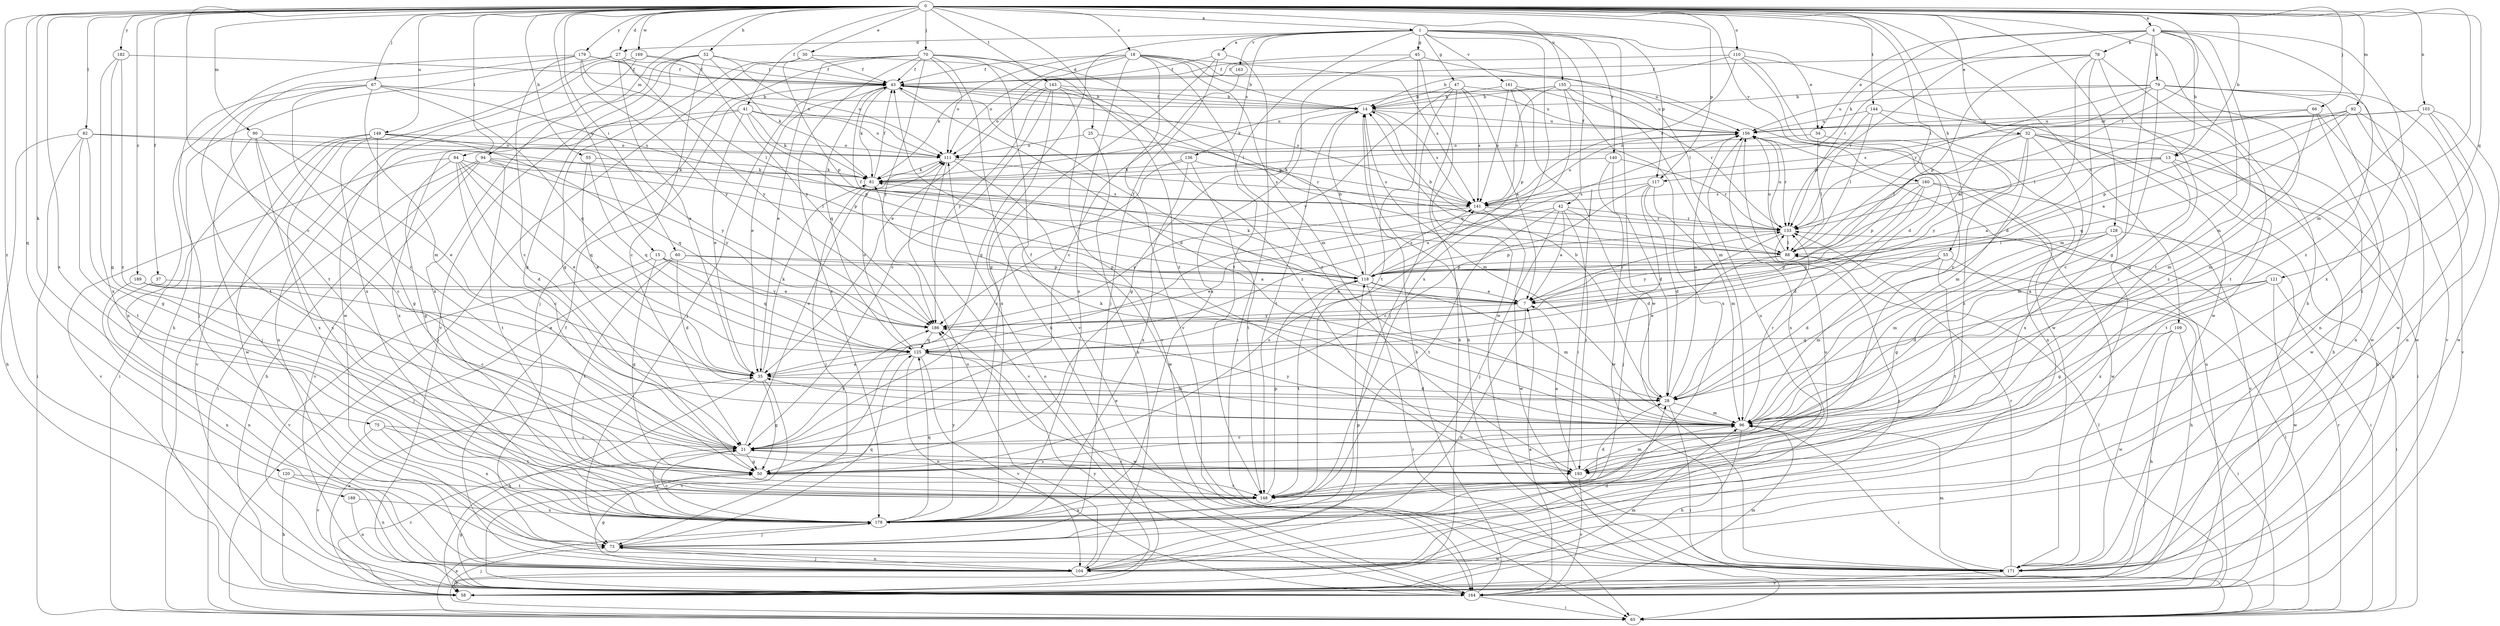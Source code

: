 strict digraph  {
0;
1;
4;
6;
7;
13;
14;
15;
18;
21;
25;
27;
28;
30;
32;
34;
35;
37;
41;
42;
43;
45;
47;
50;
52;
53;
55;
58;
60;
65;
66;
67;
70;
73;
75;
78;
79;
81;
82;
84;
88;
90;
92;
94;
96;
103;
104;
109;
110;
111;
117;
118;
120;
121;
125;
128;
133;
136;
140;
141;
143;
144;
148;
149;
155;
156;
160;
161;
163;
164;
169;
171;
178;
179;
182;
186;
188;
189;
193;
0 -> 1  [label=a];
0 -> 4  [label=a];
0 -> 13  [label=b];
0 -> 15  [label=c];
0 -> 18  [label=c];
0 -> 21  [label=c];
0 -> 25  [label=d];
0 -> 27  [label=d];
0 -> 30  [label=e];
0 -> 32  [label=e];
0 -> 37  [label=f];
0 -> 41  [label=f];
0 -> 52  [label=h];
0 -> 53  [label=h];
0 -> 55  [label=h];
0 -> 58  [label=h];
0 -> 60  [label=i];
0 -> 66  [label=j];
0 -> 67  [label=j];
0 -> 70  [label=j];
0 -> 75  [label=k];
0 -> 82  [label=l];
0 -> 84  [label=l];
0 -> 88  [label=l];
0 -> 90  [label=m];
0 -> 92  [label=m];
0 -> 94  [label=m];
0 -> 96  [label=m];
0 -> 103  [label=n];
0 -> 109  [label=o];
0 -> 110  [label=o];
0 -> 117  [label=p];
0 -> 120  [label=q];
0 -> 121  [label=q];
0 -> 128  [label=r];
0 -> 133  [label=r];
0 -> 143  [label=t];
0 -> 144  [label=t];
0 -> 149  [label=u];
0 -> 155  [label=u];
0 -> 160  [label=v];
0 -> 169  [label=w];
0 -> 178  [label=x];
0 -> 179  [label=y];
0 -> 182  [label=y];
0 -> 188  [label=z];
0 -> 189  [label=z];
1 -> 6  [label=a];
1 -> 27  [label=d];
1 -> 34  [label=e];
1 -> 42  [label=f];
1 -> 45  [label=g];
1 -> 47  [label=g];
1 -> 50  [label=g];
1 -> 117  [label=p];
1 -> 136  [label=s];
1 -> 140  [label=s];
1 -> 148  [label=t];
1 -> 161  [label=v];
1 -> 163  [label=v];
1 -> 171  [label=w];
1 -> 178  [label=x];
4 -> 13  [label=b];
4 -> 34  [label=e];
4 -> 50  [label=g];
4 -> 78  [label=k];
4 -> 79  [label=k];
4 -> 81  [label=k];
4 -> 96  [label=m];
4 -> 133  [label=r];
4 -> 148  [label=t];
4 -> 178  [label=x];
4 -> 193  [label=z];
6 -> 43  [label=f];
6 -> 50  [label=g];
6 -> 65  [label=i];
6 -> 73  [label=j];
7 -> 43  [label=f];
7 -> 104  [label=n];
7 -> 133  [label=r];
7 -> 186  [label=y];
13 -> 7  [label=a];
13 -> 58  [label=h];
13 -> 96  [label=m];
13 -> 117  [label=p];
13 -> 133  [label=r];
13 -> 148  [label=t];
14 -> 43  [label=f];
14 -> 50  [label=g];
14 -> 96  [label=m];
14 -> 141  [label=s];
14 -> 148  [label=t];
14 -> 156  [label=u];
15 -> 50  [label=g];
15 -> 118  [label=p];
15 -> 125  [label=q];
15 -> 164  [label=v];
15 -> 186  [label=y];
18 -> 14  [label=b];
18 -> 35  [label=e];
18 -> 43  [label=f];
18 -> 81  [label=k];
18 -> 96  [label=m];
18 -> 111  [label=o];
18 -> 141  [label=s];
18 -> 156  [label=u];
18 -> 164  [label=v];
18 -> 178  [label=x];
18 -> 193  [label=z];
21 -> 50  [label=g];
21 -> 111  [label=o];
21 -> 178  [label=x];
21 -> 186  [label=y];
21 -> 193  [label=z];
25 -> 104  [label=n];
25 -> 111  [label=o];
25 -> 133  [label=r];
27 -> 35  [label=e];
27 -> 43  [label=f];
27 -> 58  [label=h];
27 -> 178  [label=x];
27 -> 186  [label=y];
28 -> 14  [label=b];
28 -> 65  [label=i];
28 -> 96  [label=m];
28 -> 156  [label=u];
30 -> 43  [label=f];
30 -> 50  [label=g];
30 -> 88  [label=l];
30 -> 118  [label=p];
32 -> 58  [label=h];
32 -> 65  [label=i];
32 -> 88  [label=l];
32 -> 96  [label=m];
32 -> 111  [label=o];
32 -> 171  [label=w];
32 -> 178  [label=x];
32 -> 186  [label=y];
34 -> 88  [label=l];
34 -> 111  [label=o];
34 -> 193  [label=z];
35 -> 28  [label=d];
35 -> 50  [label=g];
35 -> 58  [label=h];
35 -> 81  [label=k];
35 -> 164  [label=v];
37 -> 7  [label=a];
37 -> 104  [label=n];
41 -> 35  [label=e];
41 -> 81  [label=k];
41 -> 104  [label=n];
41 -> 111  [label=o];
41 -> 118  [label=p];
41 -> 156  [label=u];
41 -> 178  [label=x];
42 -> 7  [label=a];
42 -> 28  [label=d];
42 -> 35  [label=e];
42 -> 73  [label=j];
42 -> 133  [label=r];
42 -> 148  [label=t];
42 -> 193  [label=z];
43 -> 14  [label=b];
43 -> 28  [label=d];
43 -> 35  [label=e];
43 -> 73  [label=j];
43 -> 81  [label=k];
43 -> 125  [label=q];
43 -> 141  [label=s];
43 -> 156  [label=u];
45 -> 43  [label=f];
45 -> 88  [label=l];
45 -> 148  [label=t];
45 -> 171  [label=w];
45 -> 178  [label=x];
47 -> 7  [label=a];
47 -> 14  [label=b];
47 -> 58  [label=h];
47 -> 73  [label=j];
47 -> 141  [label=s];
47 -> 156  [label=u];
47 -> 186  [label=y];
50 -> 141  [label=s];
50 -> 148  [label=t];
52 -> 21  [label=c];
52 -> 43  [label=f];
52 -> 50  [label=g];
52 -> 81  [label=k];
52 -> 111  [label=o];
52 -> 164  [label=v];
52 -> 178  [label=x];
53 -> 28  [label=d];
53 -> 58  [label=h];
53 -> 96  [label=m];
53 -> 118  [label=p];
53 -> 148  [label=t];
55 -> 35  [label=e];
55 -> 81  [label=k];
55 -> 125  [label=q];
58 -> 21  [label=c];
58 -> 35  [label=e];
58 -> 73  [label=j];
58 -> 96  [label=m];
60 -> 7  [label=a];
60 -> 28  [label=d];
60 -> 73  [label=j];
60 -> 118  [label=p];
60 -> 148  [label=t];
65 -> 88  [label=l];
65 -> 133  [label=r];
65 -> 178  [label=x];
65 -> 186  [label=y];
66 -> 88  [label=l];
66 -> 96  [label=m];
66 -> 104  [label=n];
66 -> 156  [label=u];
66 -> 171  [label=w];
67 -> 14  [label=b];
67 -> 21  [label=c];
67 -> 73  [label=j];
67 -> 96  [label=m];
67 -> 125  [label=q];
67 -> 141  [label=s];
67 -> 148  [label=t];
70 -> 35  [label=e];
70 -> 43  [label=f];
70 -> 58  [label=h];
70 -> 65  [label=i];
70 -> 73  [label=j];
70 -> 111  [label=o];
70 -> 118  [label=p];
70 -> 164  [label=v];
70 -> 178  [label=x];
70 -> 186  [label=y];
70 -> 193  [label=z];
73 -> 104  [label=n];
73 -> 125  [label=q];
73 -> 171  [label=w];
75 -> 21  [label=c];
75 -> 148  [label=t];
75 -> 164  [label=v];
75 -> 178  [label=x];
78 -> 28  [label=d];
78 -> 43  [label=f];
78 -> 50  [label=g];
78 -> 96  [label=m];
78 -> 118  [label=p];
78 -> 133  [label=r];
78 -> 148  [label=t];
79 -> 7  [label=a];
79 -> 14  [label=b];
79 -> 21  [label=c];
79 -> 104  [label=n];
79 -> 133  [label=r];
79 -> 156  [label=u];
79 -> 164  [label=v];
79 -> 171  [label=w];
79 -> 193  [label=z];
81 -> 43  [label=f];
81 -> 73  [label=j];
81 -> 141  [label=s];
82 -> 50  [label=g];
82 -> 58  [label=h];
82 -> 65  [label=i];
82 -> 111  [label=o];
82 -> 118  [label=p];
82 -> 148  [label=t];
84 -> 21  [label=c];
84 -> 28  [label=d];
84 -> 35  [label=e];
84 -> 50  [label=g];
84 -> 81  [label=k];
84 -> 125  [label=q];
84 -> 164  [label=v];
88 -> 14  [label=b];
88 -> 35  [label=e];
88 -> 118  [label=p];
88 -> 156  [label=u];
90 -> 21  [label=c];
90 -> 35  [label=e];
90 -> 73  [label=j];
90 -> 111  [label=o];
90 -> 178  [label=x];
92 -> 7  [label=a];
92 -> 118  [label=p];
92 -> 125  [label=q];
92 -> 156  [label=u];
92 -> 164  [label=v];
92 -> 171  [label=w];
94 -> 58  [label=h];
94 -> 65  [label=i];
94 -> 81  [label=k];
94 -> 88  [label=l];
94 -> 148  [label=t];
94 -> 164  [label=v];
94 -> 186  [label=y];
96 -> 21  [label=c];
96 -> 35  [label=e];
96 -> 43  [label=f];
96 -> 58  [label=h];
96 -> 65  [label=i];
96 -> 81  [label=k];
96 -> 133  [label=r];
96 -> 186  [label=y];
103 -> 96  [label=m];
103 -> 104  [label=n];
103 -> 141  [label=s];
103 -> 156  [label=u];
103 -> 171  [label=w];
103 -> 193  [label=z];
104 -> 28  [label=d];
104 -> 43  [label=f];
104 -> 50  [label=g];
104 -> 58  [label=h];
104 -> 73  [label=j];
104 -> 111  [label=o];
104 -> 118  [label=p];
104 -> 133  [label=r];
104 -> 156  [label=u];
109 -> 58  [label=h];
109 -> 65  [label=i];
109 -> 125  [label=q];
109 -> 171  [label=w];
110 -> 14  [label=b];
110 -> 28  [label=d];
110 -> 43  [label=f];
110 -> 141  [label=s];
110 -> 171  [label=w];
110 -> 193  [label=z];
111 -> 81  [label=k];
111 -> 141  [label=s];
111 -> 164  [label=v];
111 -> 171  [label=w];
117 -> 21  [label=c];
117 -> 28  [label=d];
117 -> 73  [label=j];
117 -> 96  [label=m];
117 -> 141  [label=s];
118 -> 7  [label=a];
118 -> 14  [label=b];
118 -> 43  [label=f];
118 -> 65  [label=i];
118 -> 81  [label=k];
118 -> 96  [label=m];
118 -> 141  [label=s];
118 -> 148  [label=t];
120 -> 58  [label=h];
120 -> 104  [label=n];
120 -> 148  [label=t];
121 -> 7  [label=a];
121 -> 28  [label=d];
121 -> 50  [label=g];
121 -> 65  [label=i];
121 -> 171  [label=w];
125 -> 35  [label=e];
125 -> 96  [label=m];
125 -> 104  [label=n];
125 -> 111  [label=o];
125 -> 156  [label=u];
125 -> 164  [label=v];
125 -> 171  [label=w];
128 -> 50  [label=g];
128 -> 65  [label=i];
128 -> 88  [label=l];
128 -> 96  [label=m];
128 -> 178  [label=x];
133 -> 88  [label=l];
133 -> 118  [label=p];
133 -> 156  [label=u];
133 -> 186  [label=y];
136 -> 21  [label=c];
136 -> 81  [label=k];
136 -> 141  [label=s];
136 -> 148  [label=t];
136 -> 178  [label=x];
140 -> 28  [label=d];
140 -> 81  [label=k];
140 -> 133  [label=r];
140 -> 171  [label=w];
141 -> 133  [label=r];
141 -> 156  [label=u];
141 -> 171  [label=w];
141 -> 186  [label=y];
143 -> 14  [label=b];
143 -> 21  [label=c];
143 -> 111  [label=o];
143 -> 164  [label=v];
143 -> 178  [label=x];
143 -> 186  [label=y];
143 -> 193  [label=z];
144 -> 58  [label=h];
144 -> 88  [label=l];
144 -> 104  [label=n];
144 -> 133  [label=r];
144 -> 156  [label=u];
148 -> 28  [label=d];
148 -> 118  [label=p];
148 -> 156  [label=u];
148 -> 178  [label=x];
149 -> 50  [label=g];
149 -> 65  [label=i];
149 -> 111  [label=o];
149 -> 125  [label=q];
149 -> 164  [label=v];
149 -> 171  [label=w];
149 -> 178  [label=x];
149 -> 186  [label=y];
155 -> 14  [label=b];
155 -> 81  [label=k];
155 -> 96  [label=m];
155 -> 125  [label=q];
155 -> 141  [label=s];
155 -> 171  [label=w];
155 -> 178  [label=x];
156 -> 111  [label=o];
156 -> 133  [label=r];
156 -> 178  [label=x];
160 -> 28  [label=d];
160 -> 118  [label=p];
160 -> 125  [label=q];
160 -> 141  [label=s];
160 -> 164  [label=v];
160 -> 171  [label=w];
161 -> 14  [label=b];
161 -> 65  [label=i];
161 -> 118  [label=p];
161 -> 133  [label=r];
161 -> 141  [label=s];
163 -> 21  [label=c];
164 -> 7  [label=a];
164 -> 14  [label=b];
164 -> 50  [label=g];
164 -> 65  [label=i];
164 -> 88  [label=l];
164 -> 96  [label=m];
164 -> 111  [label=o];
164 -> 156  [label=u];
169 -> 43  [label=f];
169 -> 65  [label=i];
169 -> 171  [label=w];
169 -> 186  [label=y];
171 -> 14  [label=b];
171 -> 96  [label=m];
171 -> 133  [label=r];
171 -> 164  [label=v];
178 -> 21  [label=c];
178 -> 73  [label=j];
178 -> 125  [label=q];
178 -> 186  [label=y];
179 -> 21  [label=c];
179 -> 43  [label=f];
179 -> 88  [label=l];
179 -> 104  [label=n];
179 -> 111  [label=o];
179 -> 148  [label=t];
179 -> 186  [label=y];
182 -> 43  [label=f];
182 -> 50  [label=g];
182 -> 178  [label=x];
182 -> 193  [label=z];
186 -> 125  [label=q];
188 -> 104  [label=n];
188 -> 178  [label=x];
189 -> 7  [label=a];
189 -> 21  [label=c];
189 -> 35  [label=e];
189 -> 104  [label=n];
193 -> 7  [label=a];
193 -> 21  [label=c];
193 -> 96  [label=m];
193 -> 164  [label=v];
}
